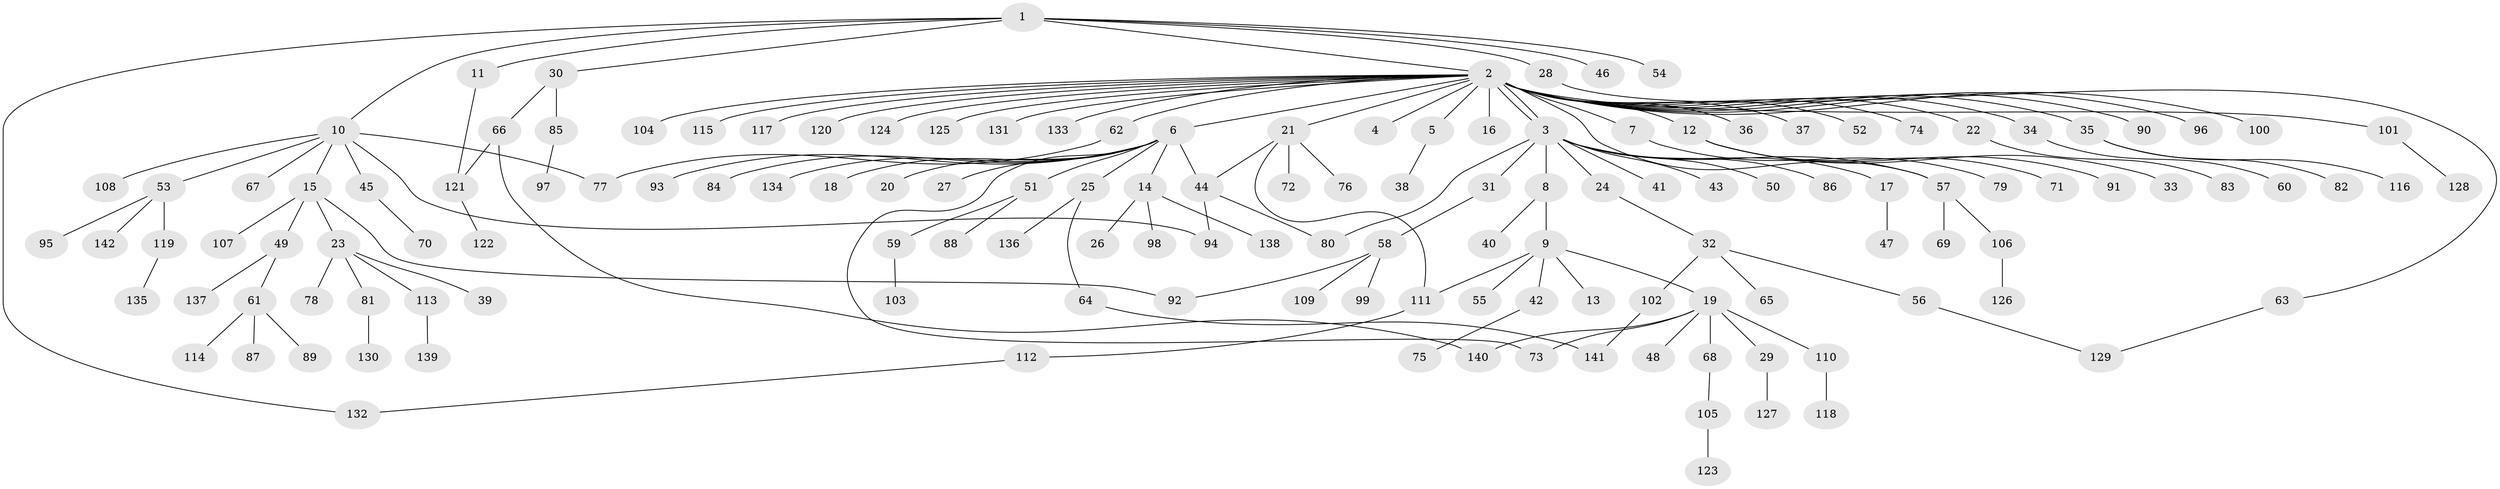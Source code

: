 // Generated by graph-tools (version 1.1) at 2025/47/03/09/25 04:47:28]
// undirected, 142 vertices, 155 edges
graph export_dot {
graph [start="1"]
  node [color=gray90,style=filled];
  1;
  2;
  3;
  4;
  5;
  6;
  7;
  8;
  9;
  10;
  11;
  12;
  13;
  14;
  15;
  16;
  17;
  18;
  19;
  20;
  21;
  22;
  23;
  24;
  25;
  26;
  27;
  28;
  29;
  30;
  31;
  32;
  33;
  34;
  35;
  36;
  37;
  38;
  39;
  40;
  41;
  42;
  43;
  44;
  45;
  46;
  47;
  48;
  49;
  50;
  51;
  52;
  53;
  54;
  55;
  56;
  57;
  58;
  59;
  60;
  61;
  62;
  63;
  64;
  65;
  66;
  67;
  68;
  69;
  70;
  71;
  72;
  73;
  74;
  75;
  76;
  77;
  78;
  79;
  80;
  81;
  82;
  83;
  84;
  85;
  86;
  87;
  88;
  89;
  90;
  91;
  92;
  93;
  94;
  95;
  96;
  97;
  98;
  99;
  100;
  101;
  102;
  103;
  104;
  105;
  106;
  107;
  108;
  109;
  110;
  111;
  112;
  113;
  114;
  115;
  116;
  117;
  118;
  119;
  120;
  121;
  122;
  123;
  124;
  125;
  126;
  127;
  128;
  129;
  130;
  131;
  132;
  133;
  134;
  135;
  136;
  137;
  138;
  139;
  140;
  141;
  142;
  1 -- 2;
  1 -- 10;
  1 -- 11;
  1 -- 28;
  1 -- 30;
  1 -- 46;
  1 -- 54;
  1 -- 132;
  2 -- 3;
  2 -- 3;
  2 -- 4;
  2 -- 5;
  2 -- 6;
  2 -- 7;
  2 -- 12;
  2 -- 16;
  2 -- 21;
  2 -- 22;
  2 -- 34;
  2 -- 35;
  2 -- 36;
  2 -- 37;
  2 -- 52;
  2 -- 57;
  2 -- 62;
  2 -- 74;
  2 -- 90;
  2 -- 96;
  2 -- 100;
  2 -- 101;
  2 -- 104;
  2 -- 115;
  2 -- 117;
  2 -- 120;
  2 -- 124;
  2 -- 125;
  2 -- 131;
  2 -- 133;
  3 -- 8;
  3 -- 17;
  3 -- 24;
  3 -- 31;
  3 -- 41;
  3 -- 43;
  3 -- 50;
  3 -- 57;
  3 -- 80;
  3 -- 86;
  5 -- 38;
  6 -- 14;
  6 -- 18;
  6 -- 20;
  6 -- 25;
  6 -- 27;
  6 -- 44;
  6 -- 51;
  6 -- 73;
  6 -- 84;
  6 -- 93;
  6 -- 134;
  7 -- 79;
  8 -- 9;
  8 -- 40;
  9 -- 13;
  9 -- 19;
  9 -- 42;
  9 -- 55;
  9 -- 111;
  10 -- 15;
  10 -- 45;
  10 -- 53;
  10 -- 67;
  10 -- 77;
  10 -- 94;
  10 -- 108;
  11 -- 121;
  12 -- 33;
  12 -- 71;
  12 -- 91;
  14 -- 26;
  14 -- 98;
  14 -- 138;
  15 -- 23;
  15 -- 49;
  15 -- 92;
  15 -- 107;
  17 -- 47;
  19 -- 29;
  19 -- 48;
  19 -- 68;
  19 -- 73;
  19 -- 110;
  19 -- 140;
  21 -- 44;
  21 -- 72;
  21 -- 76;
  21 -- 111;
  22 -- 83;
  23 -- 39;
  23 -- 78;
  23 -- 81;
  23 -- 113;
  24 -- 32;
  25 -- 64;
  25 -- 136;
  28 -- 63;
  29 -- 127;
  30 -- 66;
  30 -- 85;
  31 -- 58;
  32 -- 56;
  32 -- 65;
  32 -- 102;
  34 -- 60;
  35 -- 82;
  35 -- 116;
  42 -- 75;
  44 -- 80;
  44 -- 94;
  45 -- 70;
  49 -- 61;
  49 -- 137;
  51 -- 59;
  51 -- 88;
  53 -- 95;
  53 -- 119;
  53 -- 142;
  56 -- 129;
  57 -- 69;
  57 -- 106;
  58 -- 92;
  58 -- 99;
  58 -- 109;
  59 -- 103;
  61 -- 87;
  61 -- 89;
  61 -- 114;
  62 -- 77;
  63 -- 129;
  64 -- 141;
  66 -- 121;
  66 -- 140;
  68 -- 105;
  81 -- 130;
  85 -- 97;
  101 -- 128;
  102 -- 141;
  105 -- 123;
  106 -- 126;
  110 -- 118;
  111 -- 112;
  112 -- 132;
  113 -- 139;
  119 -- 135;
  121 -- 122;
}
